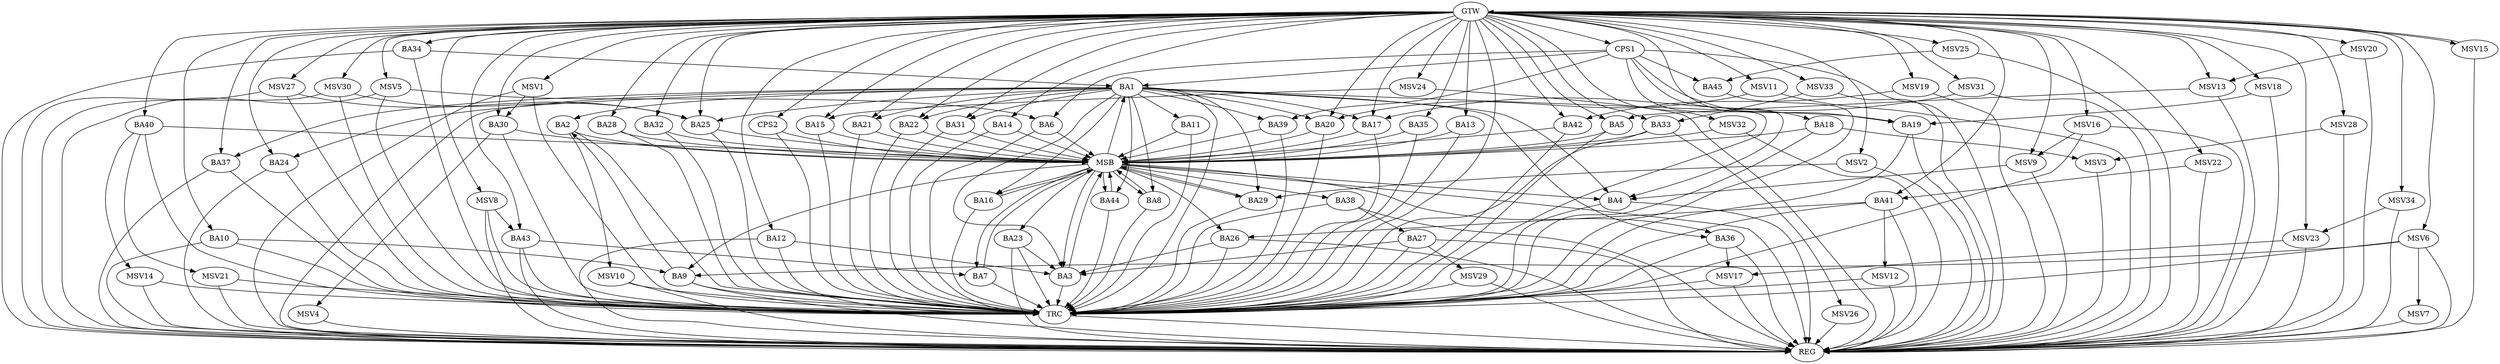 strict digraph G {
  BA1 [ label="BA1" ];
  BA2 [ label="BA2" ];
  BA3 [ label="BA3" ];
  BA4 [ label="BA4" ];
  BA5 [ label="BA5" ];
  BA6 [ label="BA6" ];
  BA7 [ label="BA7" ];
  BA8 [ label="BA8" ];
  BA9 [ label="BA9" ];
  BA10 [ label="BA10" ];
  BA11 [ label="BA11" ];
  BA12 [ label="BA12" ];
  BA13 [ label="BA13" ];
  BA14 [ label="BA14" ];
  BA15 [ label="BA15" ];
  BA16 [ label="BA16" ];
  BA17 [ label="BA17" ];
  BA18 [ label="BA18" ];
  BA19 [ label="BA19" ];
  BA20 [ label="BA20" ];
  BA21 [ label="BA21" ];
  BA22 [ label="BA22" ];
  BA23 [ label="BA23" ];
  BA24 [ label="BA24" ];
  BA25 [ label="BA25" ];
  BA26 [ label="BA26" ];
  BA27 [ label="BA27" ];
  BA28 [ label="BA28" ];
  BA29 [ label="BA29" ];
  BA30 [ label="BA30" ];
  BA31 [ label="BA31" ];
  BA32 [ label="BA32" ];
  BA33 [ label="BA33" ];
  BA34 [ label="BA34" ];
  BA35 [ label="BA35" ];
  BA36 [ label="BA36" ];
  BA37 [ label="BA37" ];
  BA38 [ label="BA38" ];
  BA39 [ label="BA39" ];
  BA40 [ label="BA40" ];
  BA41 [ label="BA41" ];
  BA42 [ label="BA42" ];
  BA43 [ label="BA43" ];
  BA44 [ label="BA44" ];
  BA45 [ label="BA45" ];
  CPS1 [ label="CPS1" ];
  CPS2 [ label="CPS2" ];
  GTW [ label="GTW" ];
  REG [ label="REG" ];
  MSB [ label="MSB" ];
  TRC [ label="TRC" ];
  MSV1 [ label="MSV1" ];
  MSV2 [ label="MSV2" ];
  MSV3 [ label="MSV3" ];
  MSV4 [ label="MSV4" ];
  MSV5 [ label="MSV5" ];
  MSV6 [ label="MSV6" ];
  MSV7 [ label="MSV7" ];
  MSV8 [ label="MSV8" ];
  MSV9 [ label="MSV9" ];
  MSV10 [ label="MSV10" ];
  MSV11 [ label="MSV11" ];
  MSV12 [ label="MSV12" ];
  MSV13 [ label="MSV13" ];
  MSV14 [ label="MSV14" ];
  MSV15 [ label="MSV15" ];
  MSV16 [ label="MSV16" ];
  MSV17 [ label="MSV17" ];
  MSV18 [ label="MSV18" ];
  MSV19 [ label="MSV19" ];
  MSV20 [ label="MSV20" ];
  MSV21 [ label="MSV21" ];
  MSV22 [ label="MSV22" ];
  MSV23 [ label="MSV23" ];
  MSV24 [ label="MSV24" ];
  MSV25 [ label="MSV25" ];
  MSV26 [ label="MSV26" ];
  MSV27 [ label="MSV27" ];
  MSV28 [ label="MSV28" ];
  MSV29 [ label="MSV29" ];
  MSV30 [ label="MSV30" ];
  MSV31 [ label="MSV31" ];
  MSV32 [ label="MSV32" ];
  MSV33 [ label="MSV33" ];
  MSV34 [ label="MSV34" ];
  BA1 -> BA2;
  BA9 -> BA2;
  BA10 -> BA9;
  BA12 -> BA3;
  BA23 -> BA3;
  BA26 -> BA3;
  BA27 -> BA3;
  BA34 -> BA1;
  BA38 -> BA27;
  BA41 -> BA26;
  BA43 -> BA7;
  CPS1 -> BA45;
  CPS1 -> BA39;
  CPS1 -> BA19;
  CPS1 -> BA4;
  CPS1 -> BA1;
  CPS1 -> BA6;
  GTW -> BA5;
  GTW -> BA10;
  GTW -> BA12;
  GTW -> BA13;
  GTW -> BA14;
  GTW -> BA15;
  GTW -> BA17;
  GTW -> BA18;
  GTW -> BA20;
  GTW -> BA21;
  GTW -> BA22;
  GTW -> BA24;
  GTW -> BA25;
  GTW -> BA28;
  GTW -> BA30;
  GTW -> BA31;
  GTW -> BA32;
  GTW -> BA33;
  GTW -> BA34;
  GTW -> BA35;
  GTW -> BA37;
  GTW -> BA40;
  GTW -> BA41;
  GTW -> BA42;
  GTW -> BA43;
  GTW -> CPS1;
  GTW -> CPS2;
  BA1 -> REG;
  BA4 -> REG;
  BA9 -> REG;
  BA10 -> REG;
  BA12 -> REG;
  BA19 -> REG;
  BA23 -> REG;
  BA24 -> REG;
  BA26 -> REG;
  BA27 -> REG;
  BA34 -> REG;
  BA36 -> REG;
  BA37 -> REG;
  BA38 -> REG;
  BA41 -> REG;
  BA43 -> REG;
  CPS1 -> REG;
  BA2 -> MSB;
  MSB -> BA1;
  MSB -> REG;
  BA3 -> MSB;
  BA5 -> MSB;
  MSB -> BA4;
  BA6 -> MSB;
  BA7 -> MSB;
  MSB -> BA3;
  BA8 -> MSB;
  BA11 -> MSB;
  BA13 -> MSB;
  BA14 -> MSB;
  BA15 -> MSB;
  BA16 -> MSB;
  BA17 -> MSB;
  BA18 -> MSB;
  BA20 -> MSB;
  BA21 -> MSB;
  BA22 -> MSB;
  BA25 -> MSB;
  MSB -> BA7;
  BA28 -> MSB;
  BA29 -> MSB;
  BA30 -> MSB;
  MSB -> BA8;
  BA31 -> MSB;
  BA32 -> MSB;
  BA33 -> MSB;
  MSB -> BA9;
  BA35 -> MSB;
  MSB -> BA23;
  BA39 -> MSB;
  BA40 -> MSB;
  MSB -> BA16;
  BA42 -> MSB;
  MSB -> BA36;
  BA44 -> MSB;
  MSB -> BA26;
  CPS2 -> MSB;
  MSB -> BA44;
  MSB -> BA38;
  MSB -> BA29;
  BA1 -> TRC;
  BA2 -> TRC;
  BA3 -> TRC;
  BA4 -> TRC;
  BA5 -> TRC;
  BA6 -> TRC;
  BA7 -> TRC;
  BA8 -> TRC;
  BA9 -> TRC;
  BA10 -> TRC;
  BA11 -> TRC;
  BA12 -> TRC;
  BA13 -> TRC;
  BA14 -> TRC;
  BA15 -> TRC;
  BA16 -> TRC;
  BA17 -> TRC;
  BA18 -> TRC;
  BA19 -> TRC;
  BA20 -> TRC;
  BA21 -> TRC;
  BA22 -> TRC;
  BA23 -> TRC;
  BA24 -> TRC;
  BA25 -> TRC;
  BA26 -> TRC;
  BA27 -> TRC;
  BA28 -> TRC;
  BA29 -> TRC;
  BA30 -> TRC;
  BA31 -> TRC;
  BA32 -> TRC;
  BA33 -> TRC;
  BA34 -> TRC;
  BA35 -> TRC;
  BA36 -> TRC;
  BA37 -> TRC;
  BA38 -> TRC;
  BA39 -> TRC;
  BA40 -> TRC;
  BA41 -> TRC;
  BA42 -> TRC;
  BA43 -> TRC;
  BA44 -> TRC;
  BA45 -> TRC;
  CPS1 -> TRC;
  CPS2 -> TRC;
  GTW -> TRC;
  TRC -> REG;
  BA1 -> BA21;
  BA1 -> BA25;
  BA1 -> BA44;
  BA1 -> BA4;
  BA1 -> BA20;
  BA1 -> BA29;
  BA1 -> BA3;
  BA1 -> BA37;
  BA1 -> BA24;
  BA1 -> BA31;
  BA1 -> BA17;
  BA1 -> BA19;
  BA1 -> BA11;
  BA1 -> BA16;
  BA1 -> BA39;
  BA1 -> BA8;
  BA1 -> BA36;
  BA1 -> BA22;
  MSV1 -> BA30;
  GTW -> MSV1;
  MSV1 -> REG;
  MSV1 -> TRC;
  MSV2 -> BA29;
  GTW -> MSV2;
  MSV2 -> REG;
  BA18 -> MSV3;
  MSV3 -> REG;
  BA30 -> MSV4;
  MSV4 -> REG;
  MSV5 -> BA6;
  GTW -> MSV5;
  MSV5 -> REG;
  MSV5 -> TRC;
  MSV6 -> BA9;
  GTW -> MSV6;
  MSV6 -> REG;
  MSV6 -> TRC;
  MSV6 -> MSV7;
  MSV7 -> REG;
  MSV8 -> BA43;
  GTW -> MSV8;
  MSV8 -> REG;
  MSV8 -> TRC;
  MSV9 -> BA4;
  GTW -> MSV9;
  MSV9 -> REG;
  BA2 -> MSV10;
  MSV10 -> REG;
  MSV10 -> TRC;
  MSV11 -> BA20;
  GTW -> MSV11;
  MSV11 -> REG;
  BA41 -> MSV12;
  MSV12 -> REG;
  MSV12 -> TRC;
  MSV13 -> BA5;
  GTW -> MSV13;
  MSV13 -> REG;
  BA40 -> MSV14;
  MSV14 -> REG;
  MSV14 -> TRC;
  MSV15 -> GTW;
  GTW -> MSV15;
  MSV15 -> REG;
  MSV16 -> MSV9;
  GTW -> MSV16;
  MSV16 -> REG;
  MSV16 -> TRC;
  BA36 -> MSV17;
  MSV17 -> REG;
  MSV17 -> TRC;
  MSV18 -> BA19;
  GTW -> MSV18;
  MSV18 -> REG;
  MSV19 -> BA42;
  GTW -> MSV19;
  MSV19 -> REG;
  MSV20 -> MSV13;
  GTW -> MSV20;
  MSV20 -> REG;
  BA40 -> MSV21;
  MSV21 -> REG;
  MSV21 -> TRC;
  MSV22 -> BA41;
  GTW -> MSV22;
  MSV22 -> REG;
  MSV23 -> MSV17;
  GTW -> MSV23;
  MSV23 -> REG;
  MSV24 -> BA15;
  GTW -> MSV24;
  MSV24 -> REG;
  MSV25 -> BA45;
  GTW -> MSV25;
  MSV25 -> REG;
  BA33 -> MSV26;
  MSV26 -> REG;
  MSV27 -> BA25;
  GTW -> MSV27;
  MSV27 -> REG;
  MSV27 -> TRC;
  MSV28 -> MSV3;
  GTW -> MSV28;
  MSV28 -> REG;
  BA27 -> MSV29;
  MSV29 -> REG;
  MSV29 -> TRC;
  MSV30 -> BA25;
  GTW -> MSV30;
  MSV30 -> REG;
  MSV30 -> TRC;
  MSV31 -> BA17;
  GTW -> MSV31;
  MSV31 -> REG;
  MSV32 -> MSB;
  GTW -> MSV32;
  MSV32 -> REG;
  MSV33 -> BA33;
  GTW -> MSV33;
  MSV33 -> REG;
  MSV34 -> MSV23;
  GTW -> MSV34;
  MSV34 -> REG;
}
